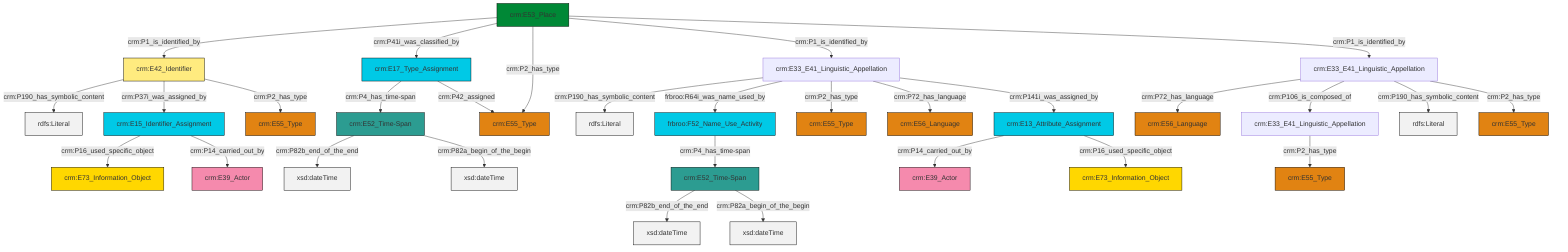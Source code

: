 graph TD
classDef Literal fill:#f2f2f2,stroke:#000000;
classDef CRM_Entity fill:#FFFFFF,stroke:#000000;
classDef Temporal_Entity fill:#00C9E6, stroke:#000000;
classDef Type fill:#E18312, stroke:#000000;
classDef Time-Span fill:#2C9C91, stroke:#000000;
classDef Appellation fill:#FFEB7F, stroke:#000000;
classDef Place fill:#008836, stroke:#000000;
classDef Persistent_Item fill:#B266B2, stroke:#000000;
classDef Conceptual_Object fill:#FFD700, stroke:#000000;
classDef Physical_Thing fill:#D2B48C, stroke:#000000;
classDef Actor fill:#f58aad, stroke:#000000;
classDef PC_Classes fill:#4ce600, stroke:#000000;
classDef Multi fill:#cccccc,stroke:#000000;

2["crm:E33_E41_Linguistic_Appellation"]:::Default -->|crm:P72_has_language| 3["crm:E56_Language"]:::Type
4["crm:E53_Place"]:::Place -->|crm:P1_is_identified_by| 5["crm:E42_Identifier"]:::Appellation
16["crm:E33_E41_Linguistic_Appellation"]:::Default -->|crm:P190_has_symbolic_content| 17[rdfs:Literal]:::Literal
18["crm:E33_E41_Linguistic_Appellation"]:::Default -->|crm:P2_has_type| 6["crm:E55_Type"]:::Type
0["crm:E13_Attribute_Assignment"]:::Temporal_Entity -->|crm:P14_carried_out_by| 10["crm:E39_Actor"]:::Actor
21["crm:E15_Identifier_Assignment"]:::Temporal_Entity -->|crm:P16_used_specific_object| 14["crm:E73_Information_Object"]:::Conceptual_Object
23["crm:E52_Time-Span"]:::Time-Span -->|crm:P82b_end_of_the_end| 24[xsd:dateTime]:::Literal
16["crm:E33_E41_Linguistic_Appellation"]:::Default -->|frbroo:R64i_was_name_used_by| 8["frbroo:F52_Name_Use_Activity"]:::Temporal_Entity
16["crm:E33_E41_Linguistic_Appellation"]:::Default -->|crm:P2_has_type| 25["crm:E55_Type"]:::Type
5["crm:E42_Identifier"]:::Appellation -->|crm:P190_has_symbolic_content| 26[rdfs:Literal]:::Literal
21["crm:E15_Identifier_Assignment"]:::Temporal_Entity -->|crm:P14_carried_out_by| 27["crm:E39_Actor"]:::Actor
12["crm:E17_Type_Assignment"]:::Temporal_Entity -->|crm:P4_has_time-span| 28["crm:E52_Time-Span"]:::Time-Span
4["crm:E53_Place"]:::Place -->|crm:P41i_was_classified_by| 12["crm:E17_Type_Assignment"]:::Temporal_Entity
2["crm:E33_E41_Linguistic_Appellation"]:::Default -->|crm:P106_is_composed_of| 18["crm:E33_E41_Linguistic_Appellation"]:::Default
4["crm:E53_Place"]:::Place -->|crm:P2_has_type| 33["crm:E55_Type"]:::Type
4["crm:E53_Place"]:::Place -->|crm:P1_is_identified_by| 16["crm:E33_E41_Linguistic_Appellation"]:::Default
0["crm:E13_Attribute_Assignment"]:::Temporal_Entity -->|crm:P16_used_specific_object| 19["crm:E73_Information_Object"]:::Conceptual_Object
2["crm:E33_E41_Linguistic_Appellation"]:::Default -->|crm:P190_has_symbolic_content| 40[rdfs:Literal]:::Literal
23["crm:E52_Time-Span"]:::Time-Span -->|crm:P82a_begin_of_the_begin| 41[xsd:dateTime]:::Literal
28["crm:E52_Time-Span"]:::Time-Span -->|crm:P82b_end_of_the_end| 42[xsd:dateTime]:::Literal
5["crm:E42_Identifier"]:::Appellation -->|crm:P37i_was_assigned_by| 21["crm:E15_Identifier_Assignment"]:::Temporal_Entity
2["crm:E33_E41_Linguistic_Appellation"]:::Default -->|crm:P2_has_type| 30["crm:E55_Type"]:::Type
12["crm:E17_Type_Assignment"]:::Temporal_Entity -->|crm:P42_assigned| 33["crm:E55_Type"]:::Type
16["crm:E33_E41_Linguistic_Appellation"]:::Default -->|crm:P72_has_language| 38["crm:E56_Language"]:::Type
28["crm:E52_Time-Span"]:::Time-Span -->|crm:P82a_begin_of_the_begin| 49[xsd:dateTime]:::Literal
8["frbroo:F52_Name_Use_Activity"]:::Temporal_Entity -->|crm:P4_has_time-span| 23["crm:E52_Time-Span"]:::Time-Span
4["crm:E53_Place"]:::Place -->|crm:P1_is_identified_by| 2["crm:E33_E41_Linguistic_Appellation"]:::Default
5["crm:E42_Identifier"]:::Appellation -->|crm:P2_has_type| 35["crm:E55_Type"]:::Type
16["crm:E33_E41_Linguistic_Appellation"]:::Default -->|crm:P141i_was_assigned_by| 0["crm:E13_Attribute_Assignment"]:::Temporal_Entity